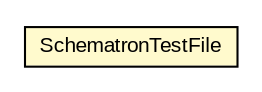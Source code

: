 #!/usr/local/bin/dot
#
# Class diagram 
# Generated by UMLGraph version 5.1 (http://www.umlgraph.org/)
#

digraph G {
	edge [fontname="arial",fontsize=10,labelfontname="arial",labelfontsize=10];
	node [fontname="arial",fontsize=10,shape=plaintext];
	nodesep=0.25;
	ranksep=0.5;
	// com.helger.schematron.testfiles.SchematronTestFile
	c4281 [label=<<table title="com.helger.schematron.testfiles.SchematronTestFile" border="0" cellborder="1" cellspacing="0" cellpadding="2" port="p" bgcolor="lemonChiffon" href="./SchematronTestFile.html">
		<tr><td><table border="0" cellspacing="0" cellpadding="1">
<tr><td align="center" balign="center"> SchematronTestFile </td></tr>
		</table></td></tr>
		</table>>, fontname="arial", fontcolor="black", fontsize=10.0];
}

